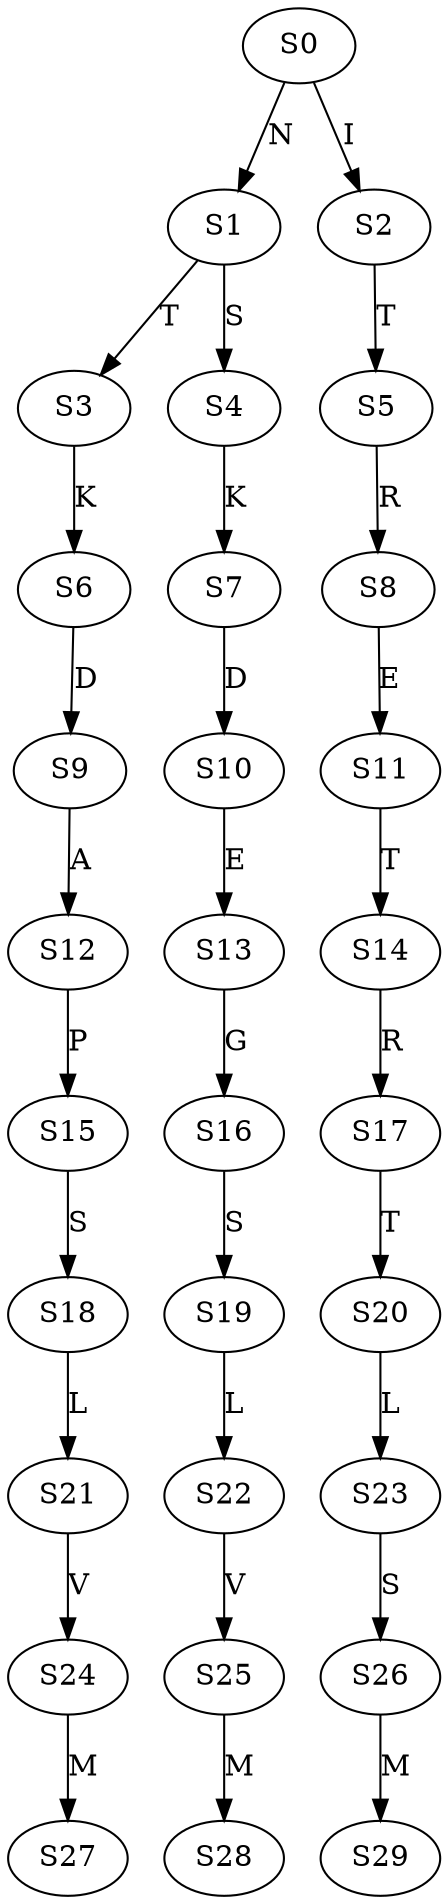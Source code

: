 strict digraph  {
	S0 -> S1 [ label = N ];
	S0 -> S2 [ label = I ];
	S1 -> S3 [ label = T ];
	S1 -> S4 [ label = S ];
	S2 -> S5 [ label = T ];
	S3 -> S6 [ label = K ];
	S4 -> S7 [ label = K ];
	S5 -> S8 [ label = R ];
	S6 -> S9 [ label = D ];
	S7 -> S10 [ label = D ];
	S8 -> S11 [ label = E ];
	S9 -> S12 [ label = A ];
	S10 -> S13 [ label = E ];
	S11 -> S14 [ label = T ];
	S12 -> S15 [ label = P ];
	S13 -> S16 [ label = G ];
	S14 -> S17 [ label = R ];
	S15 -> S18 [ label = S ];
	S16 -> S19 [ label = S ];
	S17 -> S20 [ label = T ];
	S18 -> S21 [ label = L ];
	S19 -> S22 [ label = L ];
	S20 -> S23 [ label = L ];
	S21 -> S24 [ label = V ];
	S22 -> S25 [ label = V ];
	S23 -> S26 [ label = S ];
	S24 -> S27 [ label = M ];
	S25 -> S28 [ label = M ];
	S26 -> S29 [ label = M ];
}
